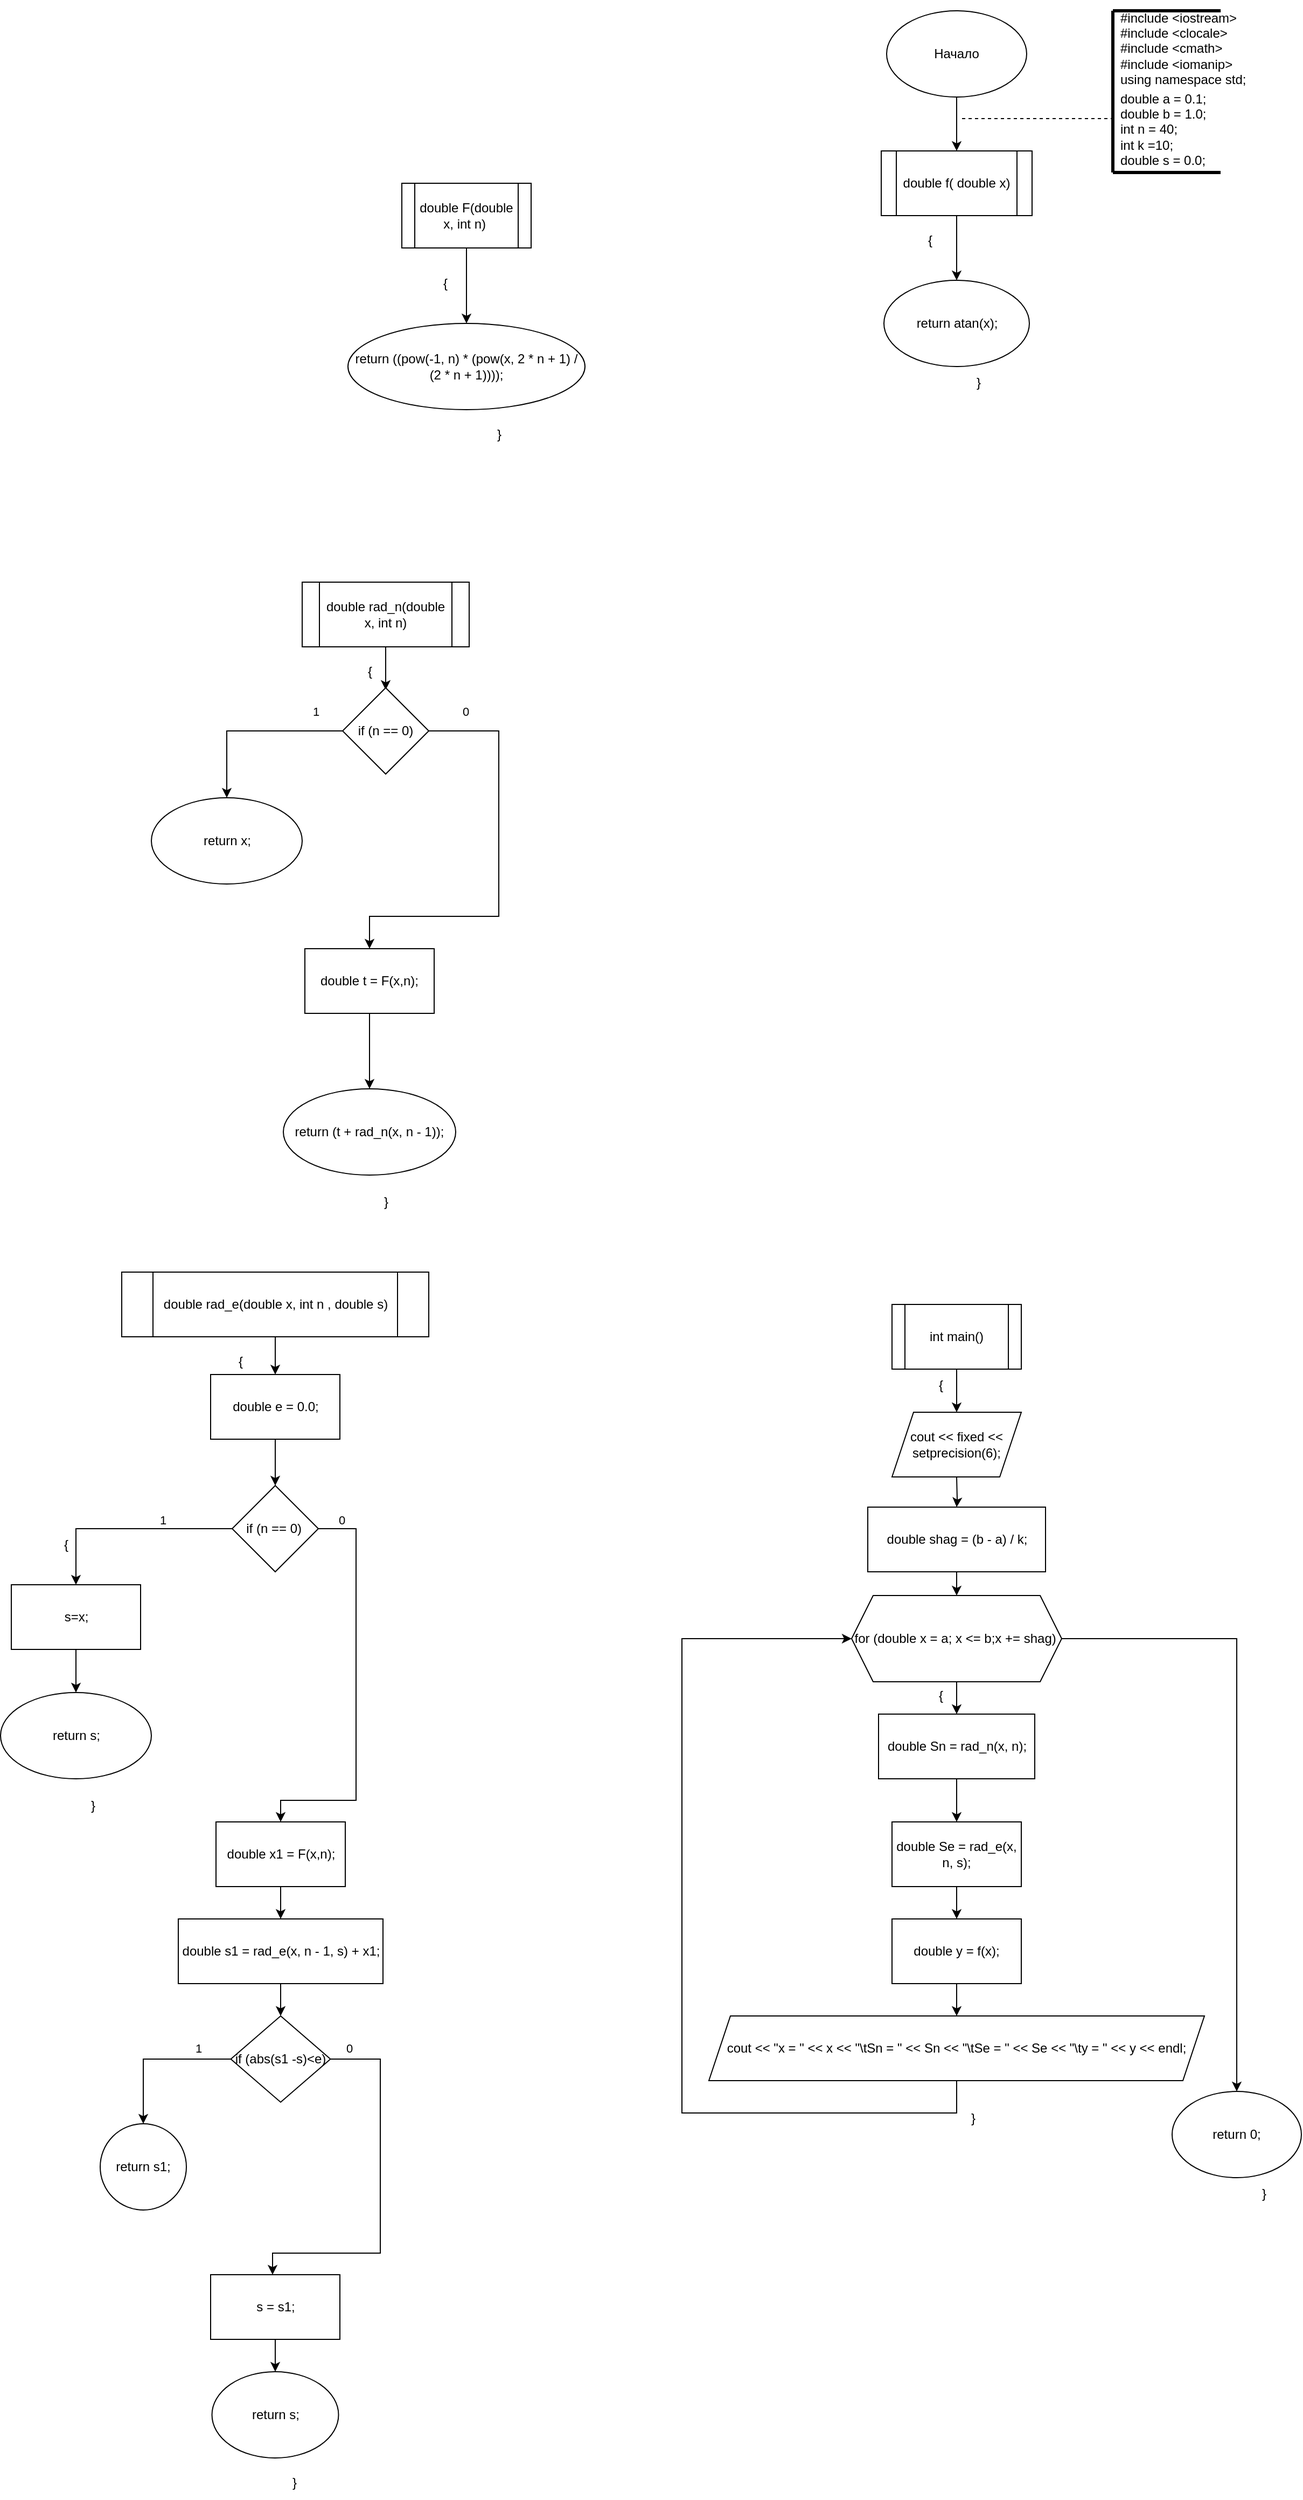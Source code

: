 <mxfile version="25.0.3">
  <diagram id="C5RBs43oDa-KdzZeNtuy" name="Page-1">
    <mxGraphModel dx="2327" dy="1979" grid="1" gridSize="10" guides="1" tooltips="1" connect="1" arrows="1" fold="1" page="1" pageScale="1" pageWidth="827" pageHeight="1169" math="0" shadow="0">
      <root>
        <mxCell id="WIyWlLk6GJQsqaUBKTNV-0" />
        <mxCell id="WIyWlLk6GJQsqaUBKTNV-1" parent="WIyWlLk6GJQsqaUBKTNV-0" />
        <mxCell id="eYQngu6aigxKbDQcGf7c-2" value="" style="edgeStyle=orthogonalEdgeStyle;rounded=0;orthogonalLoop=1;jettySize=auto;html=1;" parent="WIyWlLk6GJQsqaUBKTNV-1" source="eYQngu6aigxKbDQcGf7c-0" target="eYQngu6aigxKbDQcGf7c-1" edge="1">
          <mxGeometry relative="1" as="geometry" />
        </mxCell>
        <mxCell id="eYQngu6aigxKbDQcGf7c-0" value="Начало" style="ellipse;whiteSpace=wrap;html=1;" parent="WIyWlLk6GJQsqaUBKTNV-1" vertex="1">
          <mxGeometry x="370" width="130" height="80" as="geometry" />
        </mxCell>
        <mxCell id="eYQngu6aigxKbDQcGf7c-6" value="" style="edgeStyle=orthogonalEdgeStyle;rounded=0;orthogonalLoop=1;jettySize=auto;html=1;" parent="WIyWlLk6GJQsqaUBKTNV-1" source="eYQngu6aigxKbDQcGf7c-1" target="eYQngu6aigxKbDQcGf7c-5" edge="1">
          <mxGeometry relative="1" as="geometry" />
        </mxCell>
        <mxCell id="eYQngu6aigxKbDQcGf7c-1" value="double f( double x)" style="shape=process;whiteSpace=wrap;html=1;backgroundOutline=1;" parent="WIyWlLk6GJQsqaUBKTNV-1" vertex="1">
          <mxGeometry x="365" y="130" width="140" height="60" as="geometry" />
        </mxCell>
        <mxCell id="eYQngu6aigxKbDQcGf7c-5" value="return atan(x);" style="ellipse;whiteSpace=wrap;html=1;" parent="WIyWlLk6GJQsqaUBKTNV-1" vertex="1">
          <mxGeometry x="367.5" y="250" width="135" height="80" as="geometry" />
        </mxCell>
        <mxCell id="eYQngu6aigxKbDQcGf7c-7" value="{" style="text;html=1;align=center;verticalAlign=middle;resizable=0;points=[];autosize=1;strokeColor=none;fillColor=none;" parent="WIyWlLk6GJQsqaUBKTNV-1" vertex="1">
          <mxGeometry x="395" y="198" width="30" height="30" as="geometry" />
        </mxCell>
        <mxCell id="eYQngu6aigxKbDQcGf7c-8" value="}" style="text;html=1;align=center;verticalAlign=middle;resizable=0;points=[];autosize=1;strokeColor=none;fillColor=none;" parent="WIyWlLk6GJQsqaUBKTNV-1" vertex="1">
          <mxGeometry x="440" y="330" width="30" height="30" as="geometry" />
        </mxCell>
        <mxCell id="eYQngu6aigxKbDQcGf7c-11" value="" style="edgeStyle=orthogonalEdgeStyle;rounded=0;orthogonalLoop=1;jettySize=auto;html=1;" parent="WIyWlLk6GJQsqaUBKTNV-1" source="eYQngu6aigxKbDQcGf7c-9" edge="1">
          <mxGeometry relative="1" as="geometry">
            <mxPoint x="-95" y="630" as="targetPoint" />
          </mxGeometry>
        </mxCell>
        <mxCell id="eYQngu6aigxKbDQcGf7c-9" value="double rad_n(double x, int n)" style="shape=process;whiteSpace=wrap;html=1;backgroundOutline=1;" parent="WIyWlLk6GJQsqaUBKTNV-1" vertex="1">
          <mxGeometry x="-172.5" y="530" width="155" height="60" as="geometry" />
        </mxCell>
        <mxCell id="eYQngu6aigxKbDQcGf7c-12" value="{" style="text;html=1;align=center;verticalAlign=middle;resizable=0;points=[];autosize=1;strokeColor=none;fillColor=none;" parent="WIyWlLk6GJQsqaUBKTNV-1" vertex="1">
          <mxGeometry x="-125" y="598" width="30" height="30" as="geometry" />
        </mxCell>
        <mxCell id="eYQngu6aigxKbDQcGf7c-36" value="" style="edgeStyle=orthogonalEdgeStyle;rounded=0;orthogonalLoop=1;jettySize=auto;html=1;exitX=0.5;exitY=1;exitDx=0;exitDy=0;" parent="WIyWlLk6GJQsqaUBKTNV-1" target="eYQngu6aigxKbDQcGf7c-35" edge="1">
          <mxGeometry relative="1" as="geometry">
            <mxPoint x="435" y="1360" as="sourcePoint" />
          </mxGeometry>
        </mxCell>
        <mxCell id="V9U3sVe_B-FB67b7JL7a-5" style="edgeStyle=orthogonalEdgeStyle;rounded=0;orthogonalLoop=1;jettySize=auto;html=1;exitX=0.5;exitY=1;exitDx=0;exitDy=0;entryX=0.5;entryY=0;entryDx=0;entryDy=0;" edge="1" parent="WIyWlLk6GJQsqaUBKTNV-1" source="eYQngu6aigxKbDQcGf7c-34">
          <mxGeometry relative="1" as="geometry">
            <mxPoint x="435" y="1300" as="targetPoint" />
          </mxGeometry>
        </mxCell>
        <mxCell id="eYQngu6aigxKbDQcGf7c-34" value="int main()" style="shape=process;whiteSpace=wrap;html=1;backgroundOutline=1;" parent="WIyWlLk6GJQsqaUBKTNV-1" vertex="1">
          <mxGeometry x="375" y="1200" width="120" height="60" as="geometry" />
        </mxCell>
        <mxCell id="eYQngu6aigxKbDQcGf7c-39" value="" style="edgeStyle=orthogonalEdgeStyle;rounded=0;orthogonalLoop=1;jettySize=auto;html=1;" parent="WIyWlLk6GJQsqaUBKTNV-1" source="eYQngu6aigxKbDQcGf7c-35" target="eYQngu6aigxKbDQcGf7c-38" edge="1">
          <mxGeometry relative="1" as="geometry" />
        </mxCell>
        <mxCell id="eYQngu6aigxKbDQcGf7c-35" value="double shag = (b - a) / k;" style="whiteSpace=wrap;html=1;" parent="WIyWlLk6GJQsqaUBKTNV-1" vertex="1">
          <mxGeometry x="352.5" y="1388" width="165" height="60" as="geometry" />
        </mxCell>
        <mxCell id="eYQngu6aigxKbDQcGf7c-37" value="{" style="text;html=1;align=center;verticalAlign=middle;resizable=0;points=[];autosize=1;strokeColor=none;fillColor=none;" parent="WIyWlLk6GJQsqaUBKTNV-1" vertex="1">
          <mxGeometry x="405" y="1260" width="30" height="30" as="geometry" />
        </mxCell>
        <mxCell id="eYQngu6aigxKbDQcGf7c-41" value="" style="edgeStyle=orthogonalEdgeStyle;rounded=0;orthogonalLoop=1;jettySize=auto;html=1;" parent="WIyWlLk6GJQsqaUBKTNV-1" source="eYQngu6aigxKbDQcGf7c-38" target="eYQngu6aigxKbDQcGf7c-40" edge="1">
          <mxGeometry relative="1" as="geometry" />
        </mxCell>
        <mxCell id="eYQngu6aigxKbDQcGf7c-38" value="for (double x = a; x &amp;lt;= b;x += shag)&amp;nbsp;" style="shape=hexagon;perimeter=hexagonPerimeter2;whiteSpace=wrap;html=1;fixedSize=1;" parent="WIyWlLk6GJQsqaUBKTNV-1" vertex="1">
          <mxGeometry x="337.5" y="1470" width="195" height="80" as="geometry" />
        </mxCell>
        <mxCell id="eYQngu6aigxKbDQcGf7c-43" value="" style="edgeStyle=orthogonalEdgeStyle;rounded=0;orthogonalLoop=1;jettySize=auto;html=1;" parent="WIyWlLk6GJQsqaUBKTNV-1" source="eYQngu6aigxKbDQcGf7c-40" target="eYQngu6aigxKbDQcGf7c-42" edge="1">
          <mxGeometry relative="1" as="geometry" />
        </mxCell>
        <mxCell id="eYQngu6aigxKbDQcGf7c-40" value="double Sn = rad_n(x, n);" style="whiteSpace=wrap;html=1;" parent="WIyWlLk6GJQsqaUBKTNV-1" vertex="1">
          <mxGeometry x="362.5" y="1580" width="145" height="60" as="geometry" />
        </mxCell>
        <mxCell id="eYQngu6aigxKbDQcGf7c-47" value="" style="edgeStyle=orthogonalEdgeStyle;rounded=0;orthogonalLoop=1;jettySize=auto;html=1;" parent="WIyWlLk6GJQsqaUBKTNV-1" source="eYQngu6aigxKbDQcGf7c-42" target="eYQngu6aigxKbDQcGf7c-46" edge="1">
          <mxGeometry relative="1" as="geometry" />
        </mxCell>
        <mxCell id="eYQngu6aigxKbDQcGf7c-42" value="double Se = rad_e(x, n, s);" style="whiteSpace=wrap;html=1;" parent="WIyWlLk6GJQsqaUBKTNV-1" vertex="1">
          <mxGeometry x="375" y="1680" width="120" height="60" as="geometry" />
        </mxCell>
        <mxCell id="eYQngu6aigxKbDQcGf7c-45" value="{" style="text;html=1;align=center;verticalAlign=middle;resizable=0;points=[];autosize=1;strokeColor=none;fillColor=none;" parent="WIyWlLk6GJQsqaUBKTNV-1" vertex="1">
          <mxGeometry x="405" y="1548" width="30" height="30" as="geometry" />
        </mxCell>
        <mxCell id="eYQngu6aigxKbDQcGf7c-49" value="" style="edgeStyle=orthogonalEdgeStyle;rounded=0;orthogonalLoop=1;jettySize=auto;html=1;" parent="WIyWlLk6GJQsqaUBKTNV-1" source="eYQngu6aigxKbDQcGf7c-46" target="eYQngu6aigxKbDQcGf7c-48" edge="1">
          <mxGeometry relative="1" as="geometry" />
        </mxCell>
        <mxCell id="eYQngu6aigxKbDQcGf7c-46" value="double y = f(x);" style="whiteSpace=wrap;html=1;" parent="WIyWlLk6GJQsqaUBKTNV-1" vertex="1">
          <mxGeometry x="375" y="1770" width="120" height="60" as="geometry" />
        </mxCell>
        <mxCell id="eYQngu6aigxKbDQcGf7c-50" style="edgeStyle=orthogonalEdgeStyle;rounded=0;orthogonalLoop=1;jettySize=auto;html=1;exitX=0.5;exitY=1;exitDx=0;exitDy=0;entryX=0;entryY=0.5;entryDx=0;entryDy=0;" parent="WIyWlLk6GJQsqaUBKTNV-1" source="eYQngu6aigxKbDQcGf7c-48" target="eYQngu6aigxKbDQcGf7c-38" edge="1">
          <mxGeometry relative="1" as="geometry">
            <mxPoint x="270" y="1630" as="targetPoint" />
            <Array as="points">
              <mxPoint x="435" y="1950" />
              <mxPoint x="180" y="1950" />
              <mxPoint x="180" y="1510" />
            </Array>
          </mxGeometry>
        </mxCell>
        <mxCell id="eYQngu6aigxKbDQcGf7c-48" value="cout &amp;lt;&amp;lt; &quot;x = &quot; &amp;lt;&amp;lt; x &amp;lt;&amp;lt; &quot;\tSn = &quot; &amp;lt;&amp;lt; Sn &amp;lt;&amp;lt; &quot;\tSe = &quot; &amp;lt;&amp;lt; Se &amp;lt;&amp;lt; &quot;\ty = &quot; &amp;lt;&amp;lt; y &amp;lt;&amp;lt; endl;" style="shape=parallelogram;perimeter=parallelogramPerimeter;whiteSpace=wrap;html=1;fixedSize=1;" parent="WIyWlLk6GJQsqaUBKTNV-1" vertex="1">
          <mxGeometry x="205" y="1860" width="460" height="60" as="geometry" />
        </mxCell>
        <mxCell id="eYQngu6aigxKbDQcGf7c-53" value="}" style="text;html=1;align=center;verticalAlign=middle;resizable=0;points=[];autosize=1;strokeColor=none;fillColor=none;" parent="WIyWlLk6GJQsqaUBKTNV-1" vertex="1">
          <mxGeometry x="435" y="1940" width="30" height="30" as="geometry" />
        </mxCell>
        <mxCell id="eYQngu6aigxKbDQcGf7c-54" value="}" style="text;html=1;align=center;verticalAlign=middle;resizable=0;points=[];autosize=1;strokeColor=none;fillColor=none;" parent="WIyWlLk6GJQsqaUBKTNV-1" vertex="1">
          <mxGeometry x="705" y="2010" width="30" height="30" as="geometry" />
        </mxCell>
        <mxCell id="eYQngu6aigxKbDQcGf7c-55" value="" style="endArrow=none;html=1;rounded=0;strokeWidth=3;" parent="WIyWlLk6GJQsqaUBKTNV-1" edge="1">
          <mxGeometry width="50" height="50" relative="1" as="geometry">
            <mxPoint x="580" y="150" as="sourcePoint" />
            <mxPoint x="580" as="targetPoint" />
          </mxGeometry>
        </mxCell>
        <mxCell id="eYQngu6aigxKbDQcGf7c-56" value="&lt;div&gt;#include &amp;lt;iostream&amp;gt;&lt;/div&gt;&lt;div&gt;#include &amp;lt;clocale&amp;gt;&lt;/div&gt;&lt;div&gt;#include &amp;lt;cmath&amp;gt;&lt;/div&gt;&lt;div&gt;#include &amp;lt;iomanip&amp;gt;&lt;/div&gt;&lt;div&gt;using namespace std;&lt;/div&gt;" style="text;html=1;align=left;verticalAlign=middle;resizable=0;points=[];autosize=1;strokeColor=none;fillColor=none;" parent="WIyWlLk6GJQsqaUBKTNV-1" vertex="1">
          <mxGeometry x="585" y="-10" width="140" height="90" as="geometry" />
        </mxCell>
        <mxCell id="eYQngu6aigxKbDQcGf7c-57" value="&lt;div&gt;double a = 0.1;&lt;/div&gt;&lt;div&gt;double b = 1.0;&lt;/div&gt;&lt;div&gt;&lt;span style=&quot;background-color: initial;&quot;&gt;int n = 40;&lt;/span&gt;&lt;/div&gt;&lt;div&gt;int k =10;&lt;/div&gt;&lt;div&gt;double s = 0.0;&lt;/div&gt;" style="text;html=1;align=left;verticalAlign=middle;resizable=0;points=[];autosize=1;strokeColor=none;fillColor=none;" parent="WIyWlLk6GJQsqaUBKTNV-1" vertex="1">
          <mxGeometry x="585" y="65" width="100" height="90" as="geometry" />
        </mxCell>
        <mxCell id="eYQngu6aigxKbDQcGf7c-58" value="" style="edgeStyle=orthogonalEdgeStyle;rounded=0;orthogonalLoop=1;jettySize=auto;html=1;exitX=1;exitY=0.5;exitDx=0;exitDy=0;" parent="WIyWlLk6GJQsqaUBKTNV-1" source="eYQngu6aigxKbDQcGf7c-38" target="eYQngu6aigxKbDQcGf7c-52" edge="1">
          <mxGeometry relative="1" as="geometry">
            <mxPoint x="700" y="2030" as="targetPoint" />
            <mxPoint x="533" y="1510" as="sourcePoint" />
          </mxGeometry>
        </mxCell>
        <mxCell id="eYQngu6aigxKbDQcGf7c-52" value="return 0;" style="ellipse;whiteSpace=wrap;html=1;" parent="WIyWlLk6GJQsqaUBKTNV-1" vertex="1">
          <mxGeometry x="635" y="1930" width="120" height="80" as="geometry" />
        </mxCell>
        <mxCell id="_p6gw4xu6n_L145d8y4m-2" value="" style="edgeStyle=orthogonalEdgeStyle;rounded=0;orthogonalLoop=1;jettySize=auto;html=1;" parent="WIyWlLk6GJQsqaUBKTNV-1" source="_p6gw4xu6n_L145d8y4m-0" target="_p6gw4xu6n_L145d8y4m-1" edge="1">
          <mxGeometry relative="1" as="geometry" />
        </mxCell>
        <mxCell id="_p6gw4xu6n_L145d8y4m-0" value="double F(double x, int n)&amp;nbsp;" style="shape=process;whiteSpace=wrap;html=1;backgroundOutline=1;" parent="WIyWlLk6GJQsqaUBKTNV-1" vertex="1">
          <mxGeometry x="-80" y="160" width="120" height="60" as="geometry" />
        </mxCell>
        <mxCell id="_p6gw4xu6n_L145d8y4m-1" value="return ((pow(-1, n) * (pow(x, 2 * n + 1) / (2 * n + 1))));" style="ellipse;whiteSpace=wrap;html=1;" parent="WIyWlLk6GJQsqaUBKTNV-1" vertex="1">
          <mxGeometry x="-130" y="290" width="220" height="80" as="geometry" />
        </mxCell>
        <mxCell id="_p6gw4xu6n_L145d8y4m-3" value="{" style="text;html=1;align=center;verticalAlign=middle;resizable=0;points=[];autosize=1;strokeColor=none;fillColor=none;" parent="WIyWlLk6GJQsqaUBKTNV-1" vertex="1">
          <mxGeometry x="-55" y="238" width="30" height="30" as="geometry" />
        </mxCell>
        <mxCell id="_p6gw4xu6n_L145d8y4m-4" value="}" style="text;html=1;align=center;verticalAlign=middle;resizable=0;points=[];autosize=1;strokeColor=none;fillColor=none;" parent="WIyWlLk6GJQsqaUBKTNV-1" vertex="1">
          <mxGeometry x="-5" y="378" width="30" height="30" as="geometry" />
        </mxCell>
        <mxCell id="_p6gw4xu6n_L145d8y4m-7" value="" style="edgeStyle=orthogonalEdgeStyle;rounded=0;orthogonalLoop=1;jettySize=auto;html=1;" parent="WIyWlLk6GJQsqaUBKTNV-1" source="_p6gw4xu6n_L145d8y4m-5" target="_p6gw4xu6n_L145d8y4m-6" edge="1">
          <mxGeometry relative="1" as="geometry" />
        </mxCell>
        <mxCell id="_p6gw4xu6n_L145d8y4m-9" value="1" style="edgeLabel;html=1;align=center;verticalAlign=middle;resizable=0;points=[];" parent="_p6gw4xu6n_L145d8y4m-7" vertex="1" connectable="0">
          <mxGeometry x="-0.724" y="3" relative="1" as="geometry">
            <mxPoint x="-2" y="-21" as="offset" />
          </mxGeometry>
        </mxCell>
        <mxCell id="_p6gw4xu6n_L145d8y4m-5" value="if (n == 0)" style="rhombus;whiteSpace=wrap;html=1;" parent="WIyWlLk6GJQsqaUBKTNV-1" vertex="1">
          <mxGeometry x="-135" y="628" width="80" height="80" as="geometry" />
        </mxCell>
        <mxCell id="_p6gw4xu6n_L145d8y4m-6" value="return x;" style="ellipse;whiteSpace=wrap;html=1;" parent="WIyWlLk6GJQsqaUBKTNV-1" vertex="1">
          <mxGeometry x="-312.5" y="730" width="140" height="80" as="geometry" />
        </mxCell>
        <mxCell id="_p6gw4xu6n_L145d8y4m-8" value="" style="endArrow=classic;html=1;rounded=0;exitX=1;exitY=0.5;exitDx=0;exitDy=0;" parent="WIyWlLk6GJQsqaUBKTNV-1" source="_p6gw4xu6n_L145d8y4m-5" target="_p6gw4xu6n_L145d8y4m-11" edge="1">
          <mxGeometry width="50" height="50" relative="1" as="geometry">
            <mxPoint x="-30" y="920" as="sourcePoint" />
            <mxPoint x="-110" y="890" as="targetPoint" />
            <Array as="points">
              <mxPoint x="10" y="668" />
              <mxPoint x="10" y="840" />
              <mxPoint x="-110" y="840" />
            </Array>
          </mxGeometry>
        </mxCell>
        <mxCell id="_p6gw4xu6n_L145d8y4m-10" value="0" style="edgeLabel;html=1;align=center;verticalAlign=middle;resizable=0;points=[];" parent="_p6gw4xu6n_L145d8y4m-8" vertex="1" connectable="0">
          <mxGeometry x="-0.812" y="1" relative="1" as="geometry">
            <mxPoint x="-3" y="-17" as="offset" />
          </mxGeometry>
        </mxCell>
        <mxCell id="_p6gw4xu6n_L145d8y4m-13" value="" style="edgeStyle=orthogonalEdgeStyle;rounded=0;orthogonalLoop=1;jettySize=auto;html=1;" parent="WIyWlLk6GJQsqaUBKTNV-1" source="_p6gw4xu6n_L145d8y4m-11" target="_p6gw4xu6n_L145d8y4m-12" edge="1">
          <mxGeometry relative="1" as="geometry" />
        </mxCell>
        <mxCell id="_p6gw4xu6n_L145d8y4m-11" value="double t = F(x,n);" style="rounded=0;whiteSpace=wrap;html=1;" parent="WIyWlLk6GJQsqaUBKTNV-1" vertex="1">
          <mxGeometry x="-170" y="870" width="120" height="60" as="geometry" />
        </mxCell>
        <mxCell id="_p6gw4xu6n_L145d8y4m-12" value="return (t + rad_n(x, n - 1));" style="ellipse;whiteSpace=wrap;html=1;rounded=0;" parent="WIyWlLk6GJQsqaUBKTNV-1" vertex="1">
          <mxGeometry x="-190" y="1000" width="160" height="80" as="geometry" />
        </mxCell>
        <mxCell id="_p6gw4xu6n_L145d8y4m-14" value="}" style="text;html=1;align=center;verticalAlign=middle;resizable=0;points=[];autosize=1;strokeColor=none;fillColor=none;" parent="WIyWlLk6GJQsqaUBKTNV-1" vertex="1">
          <mxGeometry x="-110" y="1090" width="30" height="30" as="geometry" />
        </mxCell>
        <mxCell id="_p6gw4xu6n_L145d8y4m-19" value="" style="edgeStyle=orthogonalEdgeStyle;rounded=0;orthogonalLoop=1;jettySize=auto;html=1;" parent="WIyWlLk6GJQsqaUBKTNV-1" source="_p6gw4xu6n_L145d8y4m-15" target="_p6gw4xu6n_L145d8y4m-18" edge="1">
          <mxGeometry relative="1" as="geometry" />
        </mxCell>
        <mxCell id="_p6gw4xu6n_L145d8y4m-15" value="double rad_e(double x, int n , double s)" style="shape=process;whiteSpace=wrap;html=1;backgroundOutline=1;" parent="WIyWlLk6GJQsqaUBKTNV-1" vertex="1">
          <mxGeometry x="-340" y="1170" width="285" height="60" as="geometry" />
        </mxCell>
        <mxCell id="_p6gw4xu6n_L145d8y4m-21" value="" style="edgeStyle=orthogonalEdgeStyle;rounded=0;orthogonalLoop=1;jettySize=auto;html=1;" parent="WIyWlLk6GJQsqaUBKTNV-1" source="_p6gw4xu6n_L145d8y4m-18" target="_p6gw4xu6n_L145d8y4m-20" edge="1">
          <mxGeometry relative="1" as="geometry" />
        </mxCell>
        <mxCell id="_p6gw4xu6n_L145d8y4m-18" value="double e = 0.0;" style="whiteSpace=wrap;html=1;" parent="WIyWlLk6GJQsqaUBKTNV-1" vertex="1">
          <mxGeometry x="-257.5" y="1265" width="120" height="60" as="geometry" />
        </mxCell>
        <mxCell id="_p6gw4xu6n_L145d8y4m-23" value="" style="edgeStyle=orthogonalEdgeStyle;rounded=0;orthogonalLoop=1;jettySize=auto;html=1;" parent="WIyWlLk6GJQsqaUBKTNV-1" source="_p6gw4xu6n_L145d8y4m-20" target="_p6gw4xu6n_L145d8y4m-22" edge="1">
          <mxGeometry relative="1" as="geometry" />
        </mxCell>
        <mxCell id="_p6gw4xu6n_L145d8y4m-24" value="1" style="edgeLabel;html=1;align=center;verticalAlign=middle;resizable=0;points=[];" parent="_p6gw4xu6n_L145d8y4m-23" vertex="1" connectable="0">
          <mxGeometry x="-0.341" y="1" relative="1" as="geometry">
            <mxPoint y="-9" as="offset" />
          </mxGeometry>
        </mxCell>
        <mxCell id="_p6gw4xu6n_L145d8y4m-29" style="edgeStyle=orthogonalEdgeStyle;rounded=0;orthogonalLoop=1;jettySize=auto;html=1;exitX=1;exitY=0.5;exitDx=0;exitDy=0;" parent="WIyWlLk6GJQsqaUBKTNV-1" source="_p6gw4xu6n_L145d8y4m-20" edge="1">
          <mxGeometry relative="1" as="geometry">
            <mxPoint x="-192.5" y="1680" as="targetPoint" />
            <Array as="points">
              <mxPoint x="-122.5" y="1408" />
              <mxPoint x="-122.5" y="1660" />
            </Array>
          </mxGeometry>
        </mxCell>
        <mxCell id="_p6gw4xu6n_L145d8y4m-30" value="0" style="edgeLabel;html=1;align=center;verticalAlign=middle;resizable=0;points=[];" parent="_p6gw4xu6n_L145d8y4m-29" vertex="1" connectable="0">
          <mxGeometry x="-0.899" relative="1" as="geometry">
            <mxPoint x="2" y="-8" as="offset" />
          </mxGeometry>
        </mxCell>
        <mxCell id="_p6gw4xu6n_L145d8y4m-20" value="if (n == 0)&amp;nbsp;" style="rhombus;whiteSpace=wrap;html=1;" parent="WIyWlLk6GJQsqaUBKTNV-1" vertex="1">
          <mxGeometry x="-237.5" y="1368" width="80" height="80" as="geometry" />
        </mxCell>
        <mxCell id="_p6gw4xu6n_L145d8y4m-27" value="" style="edgeStyle=orthogonalEdgeStyle;rounded=0;orthogonalLoop=1;jettySize=auto;html=1;" parent="WIyWlLk6GJQsqaUBKTNV-1" source="_p6gw4xu6n_L145d8y4m-22" target="_p6gw4xu6n_L145d8y4m-26" edge="1">
          <mxGeometry relative="1" as="geometry" />
        </mxCell>
        <mxCell id="_p6gw4xu6n_L145d8y4m-22" value="s=x;" style="whiteSpace=wrap;html=1;" parent="WIyWlLk6GJQsqaUBKTNV-1" vertex="1">
          <mxGeometry x="-442.5" y="1460" width="120" height="60" as="geometry" />
        </mxCell>
        <mxCell id="_p6gw4xu6n_L145d8y4m-25" value="{" style="text;html=1;align=center;verticalAlign=middle;resizable=0;points=[];autosize=1;strokeColor=none;fillColor=none;" parent="WIyWlLk6GJQsqaUBKTNV-1" vertex="1">
          <mxGeometry x="-407.5" y="1408" width="30" height="30" as="geometry" />
        </mxCell>
        <mxCell id="_p6gw4xu6n_L145d8y4m-26" value="return s;" style="ellipse;whiteSpace=wrap;html=1;" parent="WIyWlLk6GJQsqaUBKTNV-1" vertex="1">
          <mxGeometry x="-452.5" y="1560" width="140" height="80" as="geometry" />
        </mxCell>
        <mxCell id="_p6gw4xu6n_L145d8y4m-28" value="}" style="text;html=1;align=center;verticalAlign=middle;resizable=0;points=[];autosize=1;strokeColor=none;fillColor=none;" parent="WIyWlLk6GJQsqaUBKTNV-1" vertex="1">
          <mxGeometry x="-382.5" y="1650" width="30" height="30" as="geometry" />
        </mxCell>
        <mxCell id="_p6gw4xu6n_L145d8y4m-34" value="" style="edgeStyle=orthogonalEdgeStyle;rounded=0;orthogonalLoop=1;jettySize=auto;html=1;" parent="WIyWlLk6GJQsqaUBKTNV-1" source="_p6gw4xu6n_L145d8y4m-32" target="_p6gw4xu6n_L145d8y4m-33" edge="1">
          <mxGeometry relative="1" as="geometry" />
        </mxCell>
        <mxCell id="_p6gw4xu6n_L145d8y4m-32" value="double x1 = F(x,n);" style="whiteSpace=wrap;html=1;" parent="WIyWlLk6GJQsqaUBKTNV-1" vertex="1">
          <mxGeometry x="-252.5" y="1680" width="120" height="60" as="geometry" />
        </mxCell>
        <mxCell id="_p6gw4xu6n_L145d8y4m-36" value="" style="edgeStyle=orthogonalEdgeStyle;rounded=0;orthogonalLoop=1;jettySize=auto;html=1;" parent="WIyWlLk6GJQsqaUBKTNV-1" source="_p6gw4xu6n_L145d8y4m-33" edge="1">
          <mxGeometry relative="1" as="geometry">
            <mxPoint x="-192.5" y="1860.0" as="targetPoint" />
          </mxGeometry>
        </mxCell>
        <mxCell id="_p6gw4xu6n_L145d8y4m-33" value="double s1 = rad_e(x, n - 1, s) + x1;" style="whiteSpace=wrap;html=1;" parent="WIyWlLk6GJQsqaUBKTNV-1" vertex="1">
          <mxGeometry x="-287.5" y="1770" width="190" height="60" as="geometry" />
        </mxCell>
        <mxCell id="_p6gw4xu6n_L145d8y4m-38" value="" style="edgeStyle=orthogonalEdgeStyle;rounded=0;orthogonalLoop=1;jettySize=auto;html=1;" parent="WIyWlLk6GJQsqaUBKTNV-1" source="_p6gw4xu6n_L145d8y4m-35" target="_p6gw4xu6n_L145d8y4m-37" edge="1">
          <mxGeometry relative="1" as="geometry" />
        </mxCell>
        <mxCell id="_p6gw4xu6n_L145d8y4m-41" value="1" style="edgeLabel;html=1;align=center;verticalAlign=middle;resizable=0;points=[];" parent="_p6gw4xu6n_L145d8y4m-38" vertex="1" connectable="0">
          <mxGeometry x="-0.565" y="2" relative="1" as="geometry">
            <mxPoint y="-12" as="offset" />
          </mxGeometry>
        </mxCell>
        <mxCell id="_p6gw4xu6n_L145d8y4m-39" style="edgeStyle=orthogonalEdgeStyle;rounded=0;orthogonalLoop=1;jettySize=auto;html=1;exitX=1;exitY=0.5;exitDx=0;exitDy=0;" parent="WIyWlLk6GJQsqaUBKTNV-1" source="_p6gw4xu6n_L145d8y4m-35" edge="1">
          <mxGeometry relative="1" as="geometry">
            <mxPoint x="-200" y="2100" as="targetPoint" />
            <Array as="points">
              <mxPoint x="-100" y="1900" />
              <mxPoint x="-100" y="2080" />
            </Array>
          </mxGeometry>
        </mxCell>
        <mxCell id="_p6gw4xu6n_L145d8y4m-40" value="0" style="edgeLabel;html=1;align=center;verticalAlign=middle;resizable=0;points=[];" parent="_p6gw4xu6n_L145d8y4m-39" vertex="1" connectable="0">
          <mxGeometry x="-0.92" y="-1" relative="1" as="geometry">
            <mxPoint x="3" y="-11" as="offset" />
          </mxGeometry>
        </mxCell>
        <mxCell id="_p6gw4xu6n_L145d8y4m-35" value="if (abs(s1 -s)&amp;lt;e)" style="rhombus;whiteSpace=wrap;html=1;" parent="WIyWlLk6GJQsqaUBKTNV-1" vertex="1">
          <mxGeometry x="-238.75" y="1860" width="92.5" height="80" as="geometry" />
        </mxCell>
        <mxCell id="_p6gw4xu6n_L145d8y4m-37" value="return s1;" style="ellipse;whiteSpace=wrap;html=1;" parent="WIyWlLk6GJQsqaUBKTNV-1" vertex="1">
          <mxGeometry x="-360" y="1960" width="80" height="80" as="geometry" />
        </mxCell>
        <mxCell id="_p6gw4xu6n_L145d8y4m-44" value="" style="edgeStyle=orthogonalEdgeStyle;rounded=0;orthogonalLoop=1;jettySize=auto;html=1;" parent="WIyWlLk6GJQsqaUBKTNV-1" source="_p6gw4xu6n_L145d8y4m-42" target="_p6gw4xu6n_L145d8y4m-43" edge="1">
          <mxGeometry relative="1" as="geometry" />
        </mxCell>
        <mxCell id="_p6gw4xu6n_L145d8y4m-42" value="s = s1;" style="whiteSpace=wrap;html=1;" parent="WIyWlLk6GJQsqaUBKTNV-1" vertex="1">
          <mxGeometry x="-257.5" y="2100" width="120" height="60" as="geometry" />
        </mxCell>
        <mxCell id="_p6gw4xu6n_L145d8y4m-43" value="return s;" style="ellipse;whiteSpace=wrap;html=1;" parent="WIyWlLk6GJQsqaUBKTNV-1" vertex="1">
          <mxGeometry x="-256.25" y="2190" width="117.5" height="80" as="geometry" />
        </mxCell>
        <mxCell id="_p6gw4xu6n_L145d8y4m-45" value="}" style="text;html=1;align=center;verticalAlign=middle;resizable=0;points=[];autosize=1;strokeColor=none;fillColor=none;" parent="WIyWlLk6GJQsqaUBKTNV-1" vertex="1">
          <mxGeometry x="-195" y="2278" width="30" height="30" as="geometry" />
        </mxCell>
        <mxCell id="_p6gw4xu6n_L145d8y4m-46" value="{" style="text;html=1;align=center;verticalAlign=middle;resizable=0;points=[];autosize=1;strokeColor=none;fillColor=none;" parent="WIyWlLk6GJQsqaUBKTNV-1" vertex="1">
          <mxGeometry x="-245" y="1238" width="30" height="30" as="geometry" />
        </mxCell>
        <mxCell id="_p6gw4xu6n_L145d8y4m-47" value="" style="endArrow=none;dashed=1;html=1;rounded=0;" parent="WIyWlLk6GJQsqaUBKTNV-1" edge="1">
          <mxGeometry width="50" height="50" relative="1" as="geometry">
            <mxPoint x="440" y="100" as="sourcePoint" />
            <mxPoint x="580" y="100" as="targetPoint" />
          </mxGeometry>
        </mxCell>
        <mxCell id="V9U3sVe_B-FB67b7JL7a-0" value="" style="endArrow=none;html=1;rounded=0;strokeWidth=3;" edge="1" parent="WIyWlLk6GJQsqaUBKTNV-1">
          <mxGeometry width="50" height="50" relative="1" as="geometry">
            <mxPoint x="580" y="150" as="sourcePoint" />
            <mxPoint x="680" y="150" as="targetPoint" />
          </mxGeometry>
        </mxCell>
        <mxCell id="V9U3sVe_B-FB67b7JL7a-1" value="" style="endArrow=none;html=1;rounded=0;strokeWidth=3;entryX=0.679;entryY=0.111;entryDx=0;entryDy=0;entryPerimeter=0;" edge="1" parent="WIyWlLk6GJQsqaUBKTNV-1" target="eYQngu6aigxKbDQcGf7c-56">
          <mxGeometry width="50" height="50" relative="1" as="geometry">
            <mxPoint x="580" as="sourcePoint" />
            <mxPoint x="670" y="30" as="targetPoint" />
          </mxGeometry>
        </mxCell>
        <mxCell id="V9U3sVe_B-FB67b7JL7a-6" value="cout &amp;lt;&amp;lt; fixed &amp;lt;&amp;lt; setprecision(6);" style="shape=parallelogram;perimeter=parallelogramPerimeter;whiteSpace=wrap;html=1;fixedSize=1;" vertex="1" parent="WIyWlLk6GJQsqaUBKTNV-1">
          <mxGeometry x="375" y="1300" width="120" height="60" as="geometry" />
        </mxCell>
      </root>
    </mxGraphModel>
  </diagram>
</mxfile>
